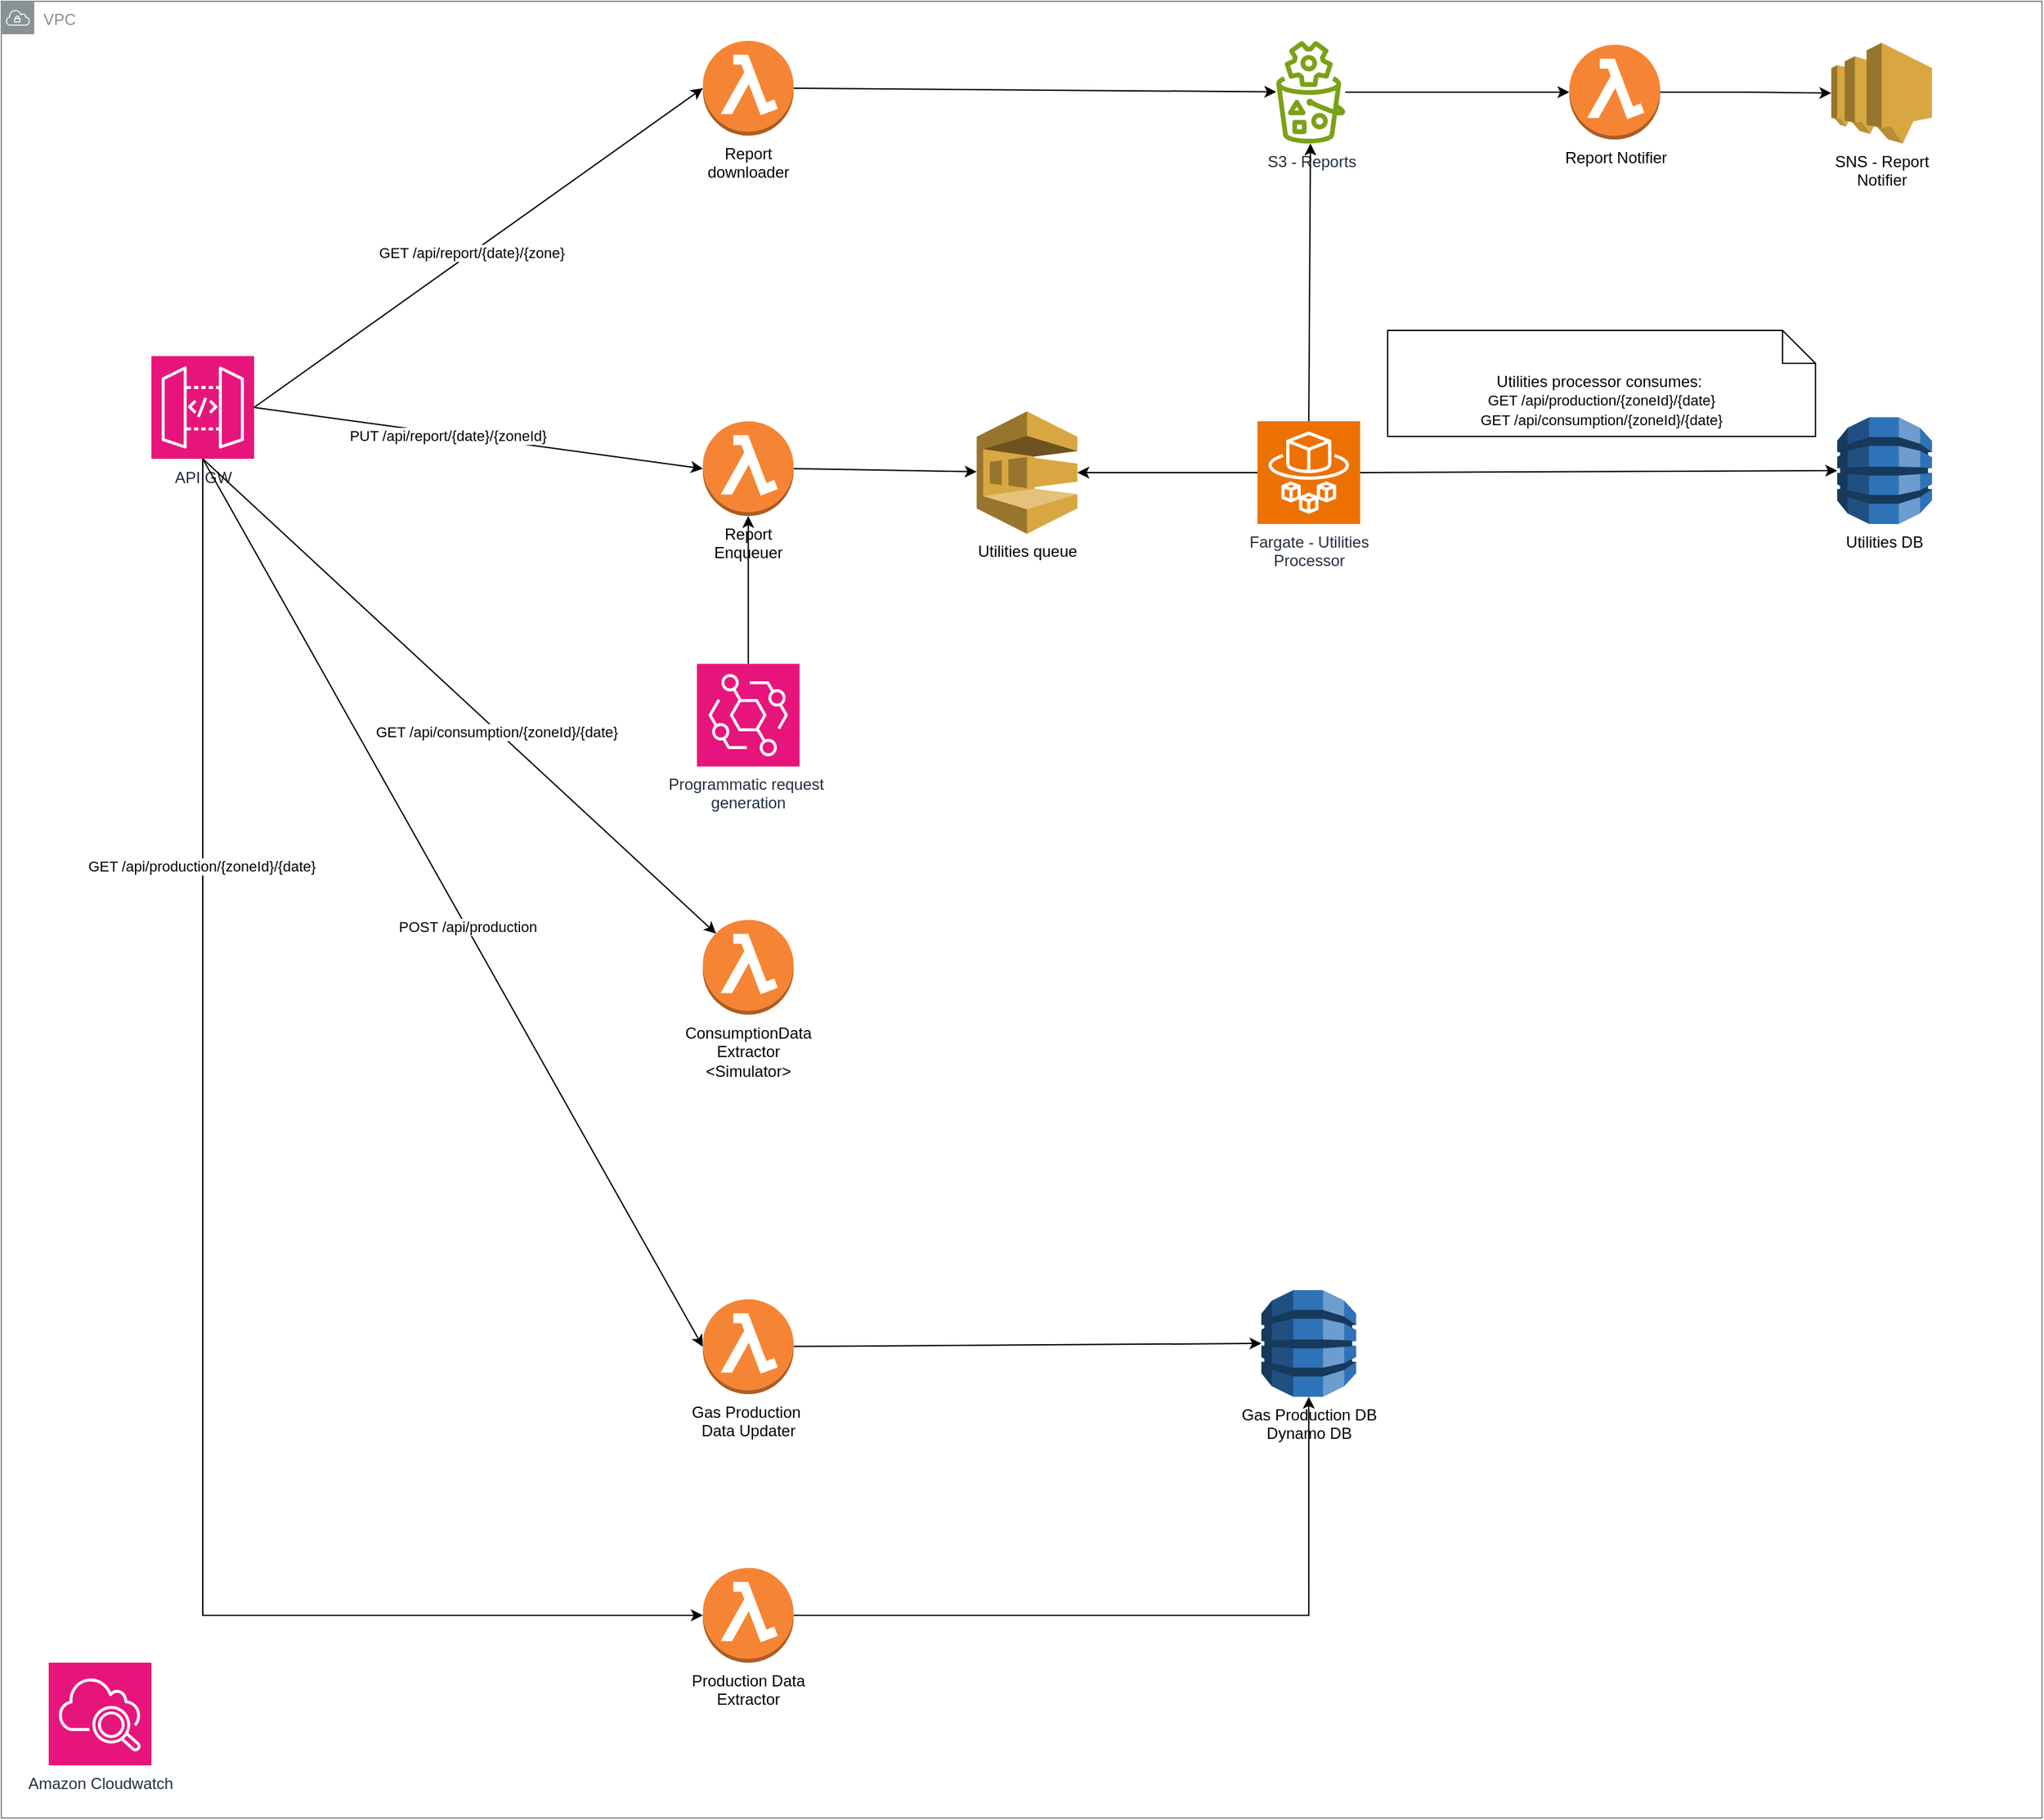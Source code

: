 <mxfile version="25.0.1">
  <diagram name="Page-1" id="4EDEGwaHf9P7v1SkHgpE">
    <mxGraphModel grid="1" page="1" gridSize="10" guides="1" tooltips="1" connect="1" arrows="1" fold="1" pageScale="1" pageWidth="850" pageHeight="1100" math="0" shadow="0">
      <root>
        <mxCell id="0" />
        <mxCell id="1" parent="0" />
        <mxCell id="c5tZIyshUJARIzKbnh6k-4" value="API GW" style="sketch=0;points=[[0,0,0],[0.25,0,0],[0.5,0,0],[0.75,0,0],[1,0,0],[0,1,0],[0.25,1,0],[0.5,1,0],[0.75,1,0],[1,1,0],[0,0.25,0],[0,0.5,0],[0,0.75,0],[1,0.25,0],[1,0.5,0],[1,0.75,0]];outlineConnect=0;fontColor=#232F3E;fillColor=#E7157B;strokeColor=#ffffff;dashed=0;verticalLabelPosition=bottom;verticalAlign=top;align=center;html=1;fontSize=12;fontStyle=0;aspect=fixed;shape=mxgraph.aws4.resourceIcon;resIcon=mxgraph.aws4.api_gateway;" vertex="1" parent="1">
          <mxGeometry x="164" y="39.51" width="78" height="78" as="geometry" />
        </mxCell>
        <mxCell id="D_zP5o6NSthtwzWJcST3-2" style="edgeStyle=orthogonalEdgeStyle;rounded=0;orthogonalLoop=1;jettySize=auto;html=1;" edge="1" parent="1" source="c5tZIyshUJARIzKbnh6k-25" target="D_zP5o6NSthtwzWJcST3-1">
          <mxGeometry relative="1" as="geometry" />
        </mxCell>
        <mxCell id="c5tZIyshUJARIzKbnh6k-25" value="S3 - Reports" style="sketch=0;outlineConnect=0;fontColor=#232F3E;gradientColor=none;fillColor=#7AA116;strokeColor=none;dashed=0;verticalLabelPosition=bottom;verticalAlign=top;align=center;html=1;fontSize=12;fontStyle=0;aspect=fixed;pointerEvents=1;shape=mxgraph.aws4.s3_object_lambda;" vertex="1" parent="1">
          <mxGeometry x="1018.08" y="-200" width="53" height="78" as="geometry" />
        </mxCell>
        <mxCell id="c5tZIyshUJARIzKbnh6k-29" value="Report&lt;div&gt;downloader&lt;/div&gt;" style="outlineConnect=0;dashed=0;verticalLabelPosition=bottom;verticalAlign=top;align=center;html=1;shape=mxgraph.aws3.lambda_function;fillColor=#F58534;gradientColor=none;" vertex="1" parent="1">
          <mxGeometry x="582.83" y="-200" width="69" height="72" as="geometry" />
        </mxCell>
        <mxCell id="c5tZIyshUJARIzKbnh6k-33" value="Utilities queue" style="outlineConnect=0;dashed=0;verticalLabelPosition=bottom;verticalAlign=top;align=center;html=1;shape=mxgraph.aws3.sqs;fillColor=#D9A741;gradientColor=none;" vertex="1" parent="1">
          <mxGeometry x="790.83" y="81.49" width="76.5" height="93" as="geometry" />
        </mxCell>
        <mxCell id="c5tZIyshUJARIzKbnh6k-37" value="SNS - Report&lt;br&gt;&lt;div&gt;Notifier&lt;/div&gt;" style="outlineConnect=0;dashed=0;verticalLabelPosition=bottom;verticalAlign=top;align=center;html=1;shape=mxgraph.aws3.sns;fillColor=#D9A741;gradientColor=none;" vertex="1" parent="1">
          <mxGeometry x="1439.93" y="-198.5" width="76.5" height="76.5" as="geometry" />
        </mxCell>
        <mxCell id="Ejrz8QhWFEB0U392NANQ-1" value="" style="endArrow=classic;html=1;rounded=0;exitX=0.5;exitY=1;exitDx=0;exitDy=0;exitPerimeter=0;entryX=0;entryY=0.5;entryDx=0;entryDy=0;entryPerimeter=0;" edge="1" parent="1" source="c5tZIyshUJARIzKbnh6k-4" target="Ejrz8QhWFEB0U392NANQ-5">
          <mxGeometry width="50" height="50" relative="1" as="geometry">
            <mxPoint x="230" y="-75.25" as="sourcePoint" />
            <mxPoint x="280" y="-125.25" as="targetPoint" />
          </mxGeometry>
        </mxCell>
        <mxCell id="Ejrz8QhWFEB0U392NANQ-7" value="POST /api/production" style="edgeLabel;html=1;align=center;verticalAlign=middle;resizable=0;points=[];" connectable="0" vertex="1" parent="Ejrz8QhWFEB0U392NANQ-1">
          <mxGeometry x="0.053" y="1" relative="1" as="geometry">
            <mxPoint y="1" as="offset" />
          </mxGeometry>
        </mxCell>
        <mxCell id="Ejrz8QhWFEB0U392NANQ-5" value="Gas Production&amp;nbsp;&lt;div&gt;Data&amp;nbsp;&lt;span style=&quot;background-color: initial;&quot;&gt;Updater&lt;/span&gt;&lt;/div&gt;" style="outlineConnect=0;dashed=0;verticalLabelPosition=bottom;verticalAlign=top;align=center;html=1;shape=mxgraph.aws3.lambda_function;fillColor=#F58534;gradientColor=none;" vertex="1" parent="1">
          <mxGeometry x="582.83" y="756" width="69" height="72" as="geometry" />
        </mxCell>
        <mxCell id="Ejrz8QhWFEB0U392NANQ-12" value="Fargate - Utilities&lt;div&gt;Processor&lt;br&gt;&lt;/div&gt;" style="sketch=0;points=[[0,0,0],[0.25,0,0],[0.5,0,0],[0.75,0,0],[1,0,0],[0,1,0],[0.25,1,0],[0.5,1,0],[0.75,1,0],[1,1,0],[0,0.25,0],[0,0.5,0],[0,0.75,0],[1,0.25,0],[1,0.5,0],[1,0.75,0]];outlineConnect=0;fontColor=#232F3E;fillColor=#ED7100;strokeColor=#ffffff;dashed=0;verticalLabelPosition=bottom;verticalAlign=top;align=center;html=1;fontSize=12;fontStyle=0;aspect=fixed;shape=mxgraph.aws4.resourceIcon;resIcon=mxgraph.aws4.fargate;" vertex="1" parent="1">
          <mxGeometry x="1004.08" y="88.99" width="78" height="78" as="geometry" />
        </mxCell>
        <mxCell id="Ejrz8QhWFEB0U392NANQ-13" value="" style="endArrow=classic;html=1;rounded=0;entryX=1;entryY=0.5;entryDx=0;entryDy=0;entryPerimeter=0;" edge="1" parent="1" source="Ejrz8QhWFEB0U392NANQ-12" target="c5tZIyshUJARIzKbnh6k-33">
          <mxGeometry width="50" height="50" relative="1" as="geometry">
            <mxPoint x="779.08" y="-473.01" as="sourcePoint" />
            <mxPoint x="853.33" y="127.99" as="targetPoint" />
          </mxGeometry>
        </mxCell>
        <mxCell id="Ejrz8QhWFEB0U392NANQ-17" value="" style="endArrow=classic;html=1;rounded=0;exitX=1;exitY=0.5;exitDx=0;exitDy=0;exitPerimeter=0;entryX=0;entryY=0.5;entryDx=0;entryDy=0;entryPerimeter=0;" edge="1" parent="1" source="c5tZIyshUJARIzKbnh6k-4" target="c5tZIyshUJARIzKbnh6k-29">
          <mxGeometry width="50" height="50" relative="1" as="geometry">
            <mxPoint x="235" y="234.51" as="sourcePoint" />
            <mxPoint x="351.5" y="289.51" as="targetPoint" />
          </mxGeometry>
        </mxCell>
        <mxCell id="Ejrz8QhWFEB0U392NANQ-19" value="GET /api/report/{date}/{zone}" style="edgeLabel;html=1;align=center;verticalAlign=middle;resizable=0;points=[];" connectable="0" vertex="1" parent="Ejrz8QhWFEB0U392NANQ-17">
          <mxGeometry x="-0.032" relative="1" as="geometry">
            <mxPoint as="offset" />
          </mxGeometry>
        </mxCell>
        <mxCell id="Ejrz8QhWFEB0U392NANQ-21" value="" style="endArrow=classic;html=1;rounded=0;entryX=0;entryY=0.5;entryDx=0;entryDy=0;entryPerimeter=0;" edge="1" parent="1" source="Ejrz8QhWFEB0U392NANQ-5" target="IAW61SfKDDdMpeAvlEn6-5">
          <mxGeometry width="50" height="50" relative="1" as="geometry">
            <mxPoint x="737" y="-290" as="sourcePoint" />
            <mxPoint x="787" y="-340" as="targetPoint" />
          </mxGeometry>
        </mxCell>
        <mxCell id="Ejrz8QhWFEB0U392NANQ-22" value="" style="endArrow=classic;html=1;rounded=0;exitX=1;exitY=0.5;exitDx=0;exitDy=0;exitPerimeter=0;" edge="1" parent="1" source="c5tZIyshUJARIzKbnh6k-29" target="c5tZIyshUJARIzKbnh6k-25">
          <mxGeometry width="50" height="50" relative="1" as="geometry">
            <mxPoint x="620.58" y="201" as="sourcePoint" />
            <mxPoint x="670.58" y="151" as="targetPoint" />
          </mxGeometry>
        </mxCell>
        <mxCell id="Ejrz8QhWFEB0U392NANQ-23" value="" style="endArrow=classic;html=1;rounded=0;exitX=0.5;exitY=0;exitDx=0;exitDy=0;exitPerimeter=0;" edge="1" parent="1" source="Ejrz8QhWFEB0U392NANQ-12" target="c5tZIyshUJARIzKbnh6k-25">
          <mxGeometry width="50" height="50" relative="1" as="geometry">
            <mxPoint x="858.08" y="411.49" as="sourcePoint" />
            <mxPoint x="878.08" y="-68.51" as="targetPoint" />
          </mxGeometry>
        </mxCell>
        <mxCell id="Ejrz8QhWFEB0U392NANQ-27" value="Amazon Cloudwatch" style="sketch=0;points=[[0,0,0],[0.25,0,0],[0.5,0,0],[0.75,0,0],[1,0,0],[0,1,0],[0.25,1,0],[0.5,1,0],[0.75,1,0],[1,1,0],[0,0.25,0],[0,0.5,0],[0,0.75,0],[1,0.25,0],[1,0.5,0],[1,0.75,0]];points=[[0,0,0],[0.25,0,0],[0.5,0,0],[0.75,0,0],[1,0,0],[0,1,0],[0.25,1,0],[0.5,1,0],[0.75,1,0],[1,1,0],[0,0.25,0],[0,0.5,0],[0,0.75,0],[1,0.25,0],[1,0.5,0],[1,0.75,0]];outlineConnect=0;fontColor=#232F3E;fillColor=#E7157B;strokeColor=#ffffff;dashed=0;verticalLabelPosition=bottom;verticalAlign=top;align=center;html=1;fontSize=12;fontStyle=0;aspect=fixed;shape=mxgraph.aws4.resourceIcon;resIcon=mxgraph.aws4.cloudwatch_2;" vertex="1" parent="1">
          <mxGeometry x="86" y="1032" width="78" height="78" as="geometry" />
        </mxCell>
        <mxCell id="IAW61SfKDDdMpeAvlEn6-5" value="Gas Production DB&lt;div&gt;Dynamo DB&lt;/div&gt;" style="outlineConnect=0;dashed=0;verticalLabelPosition=bottom;verticalAlign=top;align=center;html=1;shape=mxgraph.aws3.dynamo_db;fillColor=#2E73B8;gradientColor=none;" vertex="1" parent="1">
          <mxGeometry x="1007.08" y="749" width="72" height="81" as="geometry" />
        </mxCell>
        <mxCell id="IAW61SfKDDdMpeAvlEn6-6" value="Production Data&lt;div&gt;Extractor&lt;/div&gt;" style="outlineConnect=0;dashed=0;verticalLabelPosition=bottom;verticalAlign=top;align=center;html=1;shape=mxgraph.aws3.lambda_function;fillColor=#F58534;gradientColor=none;" vertex="1" parent="1">
          <mxGeometry x="582.83" y="960" width="69" height="72" as="geometry" />
        </mxCell>
        <mxCell id="IAW61SfKDDdMpeAvlEn6-11" value="ConsumptionData&lt;div&gt;Extractor&lt;/div&gt;&lt;div&gt;&amp;lt;Simulator&amp;gt;&lt;/div&gt;" style="outlineConnect=0;dashed=0;verticalLabelPosition=bottom;verticalAlign=top;align=center;html=1;shape=mxgraph.aws3.lambda_function;fillColor=#F58534;gradientColor=none;" vertex="1" parent="1">
          <mxGeometry x="582.83" y="467.73" width="69" height="72" as="geometry" />
        </mxCell>
        <mxCell id="IAW61SfKDDdMpeAvlEn6-18" value="Utilities DB" style="outlineConnect=0;dashed=0;verticalLabelPosition=bottom;verticalAlign=top;align=center;html=1;shape=mxgraph.aws3.dynamo_db;fillColor=#2E73B8;gradientColor=none;" vertex="1" parent="1">
          <mxGeometry x="1444.43" y="85.99" width="72" height="81" as="geometry" />
        </mxCell>
        <mxCell id="IAW61SfKDDdMpeAvlEn6-19" value="" style="endArrow=classic;html=1;rounded=0;entryX=0;entryY=0.5;entryDx=0;entryDy=0;entryPerimeter=0;exitX=1;exitY=0.5;exitDx=0;exitDy=0;exitPerimeter=0;" edge="1" parent="1" source="Ejrz8QhWFEB0U392NANQ-12" target="IAW61SfKDDdMpeAvlEn6-18">
          <mxGeometry width="50" height="50" relative="1" as="geometry">
            <mxPoint x="1042.08" y="-403.01" as="sourcePoint" />
            <mxPoint x="1092.08" y="-453.01" as="targetPoint" />
          </mxGeometry>
        </mxCell>
        <mxCell id="IAW61SfKDDdMpeAvlEn6-25" value="Report&lt;div&gt;Enqueuer&lt;/div&gt;" style="outlineConnect=0;dashed=0;verticalLabelPosition=bottom;verticalAlign=top;align=center;html=1;shape=mxgraph.aws3.lambda_function;fillColor=#F58534;gradientColor=none;" vertex="1" parent="1">
          <mxGeometry x="582.83" y="88.99" width="69" height="72" as="geometry" />
        </mxCell>
        <mxCell id="IAW61SfKDDdMpeAvlEn6-26" value="" style="endArrow=classic;html=1;rounded=0;exitX=1;exitY=0.5;exitDx=0;exitDy=0;exitPerimeter=0;entryX=0;entryY=0.5;entryDx=0;entryDy=0;entryPerimeter=0;" edge="1" parent="1" source="c5tZIyshUJARIzKbnh6k-4" target="IAW61SfKDDdMpeAvlEn6-25">
          <mxGeometry width="50" height="50" relative="1" as="geometry">
            <mxPoint x="280" y="400" as="sourcePoint" />
            <mxPoint x="330" y="350" as="targetPoint" />
          </mxGeometry>
        </mxCell>
        <mxCell id="IAW61SfKDDdMpeAvlEn6-28" value="PUT /api/report/{date}/{zoneId}" style="edgeLabel;html=1;align=center;verticalAlign=middle;resizable=0;points=[];" connectable="0" vertex="1" parent="IAW61SfKDDdMpeAvlEn6-26">
          <mxGeometry x="-0.137" y="-1" relative="1" as="geometry">
            <mxPoint as="offset" />
          </mxGeometry>
        </mxCell>
        <mxCell id="IAW61SfKDDdMpeAvlEn6-27" value="" style="endArrow=classic;html=1;rounded=0;exitX=1;exitY=0.5;exitDx=0;exitDy=0;exitPerimeter=0;" edge="1" parent="1" source="IAW61SfKDDdMpeAvlEn6-25" target="c5tZIyshUJARIzKbnh6k-33">
          <mxGeometry width="50" height="50" relative="1" as="geometry">
            <mxPoint x="269.08" y="181.49" as="sourcePoint" />
            <mxPoint x="319.08" y="131.49" as="targetPoint" />
          </mxGeometry>
        </mxCell>
        <mxCell id="IAW61SfKDDdMpeAvlEn6-29" value="" style="endArrow=classic;html=1;rounded=0;exitX=0.5;exitY=1;exitDx=0;exitDy=0;exitPerimeter=0;entryX=0.145;entryY=0.145;entryDx=0;entryDy=0;entryPerimeter=0;" edge="1" parent="1" source="c5tZIyshUJARIzKbnh6k-4" target="IAW61SfKDDdMpeAvlEn6-11">
          <mxGeometry width="50" height="50" relative="1" as="geometry">
            <mxPoint x="230" y="530" as="sourcePoint" />
            <mxPoint x="280" y="480" as="targetPoint" />
          </mxGeometry>
        </mxCell>
        <mxCell id="aOs1pLIyG8DCKxvJMUr1-8" value="GET /api/consumption/{zoneId}/{date}" style="edgeLabel;html=1;align=center;verticalAlign=middle;resizable=0;points=[];" connectable="0" vertex="1" parent="IAW61SfKDDdMpeAvlEn6-29">
          <mxGeometry x="0.147" y="-1" relative="1" as="geometry">
            <mxPoint as="offset" />
          </mxGeometry>
        </mxCell>
        <mxCell id="IAW61SfKDDdMpeAvlEn6-41" value="Utilities processor consumes:&amp;nbsp;&lt;div&gt;&lt;span style=&quot;font-size: 11px; text-wrap-mode: nowrap; background-color: rgb(255, 255, 255);&quot;&gt;GET /api/production/{zoneId}/{date}&lt;/span&gt;&lt;/div&gt;&lt;div&gt;&lt;span style=&quot;font-size: 11px; text-wrap-mode: nowrap; background-color: rgb(255, 255, 255);&quot;&gt;GET /api/consumption/{zoneId}/{date}&lt;/span&gt;&lt;span style=&quot;font-size: 11px; text-wrap-mode: nowrap; background-color: rgb(255, 255, 255);&quot;&gt;&lt;/span&gt;&lt;/div&gt;" style="shape=note2;boundedLbl=1;whiteSpace=wrap;html=1;size=25;verticalAlign=top;align=center;" vertex="1" parent="1">
          <mxGeometry x="1103" y="20.0" width="324.92" height="80.49" as="geometry" />
        </mxCell>
        <mxCell id="IAW61SfKDDdMpeAvlEn6-42" style="edgeStyle=orthogonalEdgeStyle;rounded=0;orthogonalLoop=1;jettySize=auto;html=1;exitX=1;exitY=0.5;exitDx=0;exitDy=0;exitPerimeter=0;entryX=0.5;entryY=1;entryDx=0;entryDy=0;entryPerimeter=0;" edge="1" parent="1" source="IAW61SfKDDdMpeAvlEn6-6" target="IAW61SfKDDdMpeAvlEn6-5">
          <mxGeometry relative="1" as="geometry" />
        </mxCell>
        <mxCell id="D_zP5o6NSthtwzWJcST3-7" style="edgeStyle=orthogonalEdgeStyle;rounded=0;orthogonalLoop=1;jettySize=auto;html=1;" edge="1" parent="1" source="aOs1pLIyG8DCKxvJMUr1-1" target="IAW61SfKDDdMpeAvlEn6-25">
          <mxGeometry relative="1" as="geometry" />
        </mxCell>
        <mxCell id="E7pe24AFkBz1BNMDETlX-1" value="VPC" style="sketch=0;outlineConnect=0;gradientColor=none;html=1;whiteSpace=wrap;fontSize=12;fontStyle=0;shape=mxgraph.aws4.group;grIcon=mxgraph.aws4.group_vpc;strokeColor=#879196;fillColor=none;verticalAlign=top;align=left;spacingLeft=30;fontColor=#879196;dashed=0;" vertex="1" parent="1">
          <mxGeometry x="50" y="-230" width="1550" height="1380" as="geometry" />
        </mxCell>
        <mxCell id="aOs1pLIyG8DCKxvJMUr1-1" value="Programmatic request&amp;nbsp;&lt;div&gt;generation&lt;/div&gt;" style="sketch=0;points=[[0,0,0],[0.25,0,0],[0.5,0,0],[0.75,0,0],[1,0,0],[0,1,0],[0.25,1,0],[0.5,1,0],[0.75,1,0],[1,1,0],[0,0.25,0],[0,0.5,0],[0,0.75,0],[1,0.25,0],[1,0.5,0],[1,0.75,0]];outlineConnect=0;fontColor=#232F3E;fillColor=#E7157B;strokeColor=#ffffff;dashed=0;verticalLabelPosition=bottom;verticalAlign=top;align=center;html=1;fontSize=12;fontStyle=0;aspect=fixed;shape=mxgraph.aws4.resourceIcon;resIcon=mxgraph.aws4.eventbridge;" vertex="1" parent="1">
          <mxGeometry x="578.33" y="273.24" width="78" height="78" as="geometry" />
        </mxCell>
        <mxCell id="aOs1pLIyG8DCKxvJMUr1-4" style="edgeStyle=orthogonalEdgeStyle;rounded=0;orthogonalLoop=1;jettySize=auto;html=1;entryX=0;entryY=0.5;entryDx=0;entryDy=0;entryPerimeter=0;" edge="1" parent="1" source="c5tZIyshUJARIzKbnh6k-4" target="IAW61SfKDDdMpeAvlEn6-6">
          <mxGeometry relative="1" as="geometry">
            <Array as="points">
              <mxPoint x="203" y="996" />
            </Array>
          </mxGeometry>
        </mxCell>
        <mxCell id="aOs1pLIyG8DCKxvJMUr1-9" value="GET /api/production/{zoneId}/{date}" style="edgeLabel;html=1;align=center;verticalAlign=middle;resizable=0;points=[];" connectable="0" vertex="1" parent="aOs1pLIyG8DCKxvJMUr1-4">
          <mxGeometry x="-0.508" y="-1" relative="1" as="geometry">
            <mxPoint as="offset" />
          </mxGeometry>
        </mxCell>
        <mxCell id="D_zP5o6NSthtwzWJcST3-3" style="edgeStyle=orthogonalEdgeStyle;rounded=0;orthogonalLoop=1;jettySize=auto;html=1;" edge="1" parent="1" source="D_zP5o6NSthtwzWJcST3-1" target="c5tZIyshUJARIzKbnh6k-37">
          <mxGeometry relative="1" as="geometry" />
        </mxCell>
        <mxCell id="D_zP5o6NSthtwzWJcST3-1" value="Report Notifier" style="outlineConnect=0;dashed=0;verticalLabelPosition=bottom;verticalAlign=top;align=center;html=1;shape=mxgraph.aws3.lambda_function;fillColor=#F58534;gradientColor=none;" vertex="1" parent="1">
          <mxGeometry x="1241" y="-197" width="69" height="72" as="geometry" />
        </mxCell>
      </root>
    </mxGraphModel>
  </diagram>
</mxfile>
